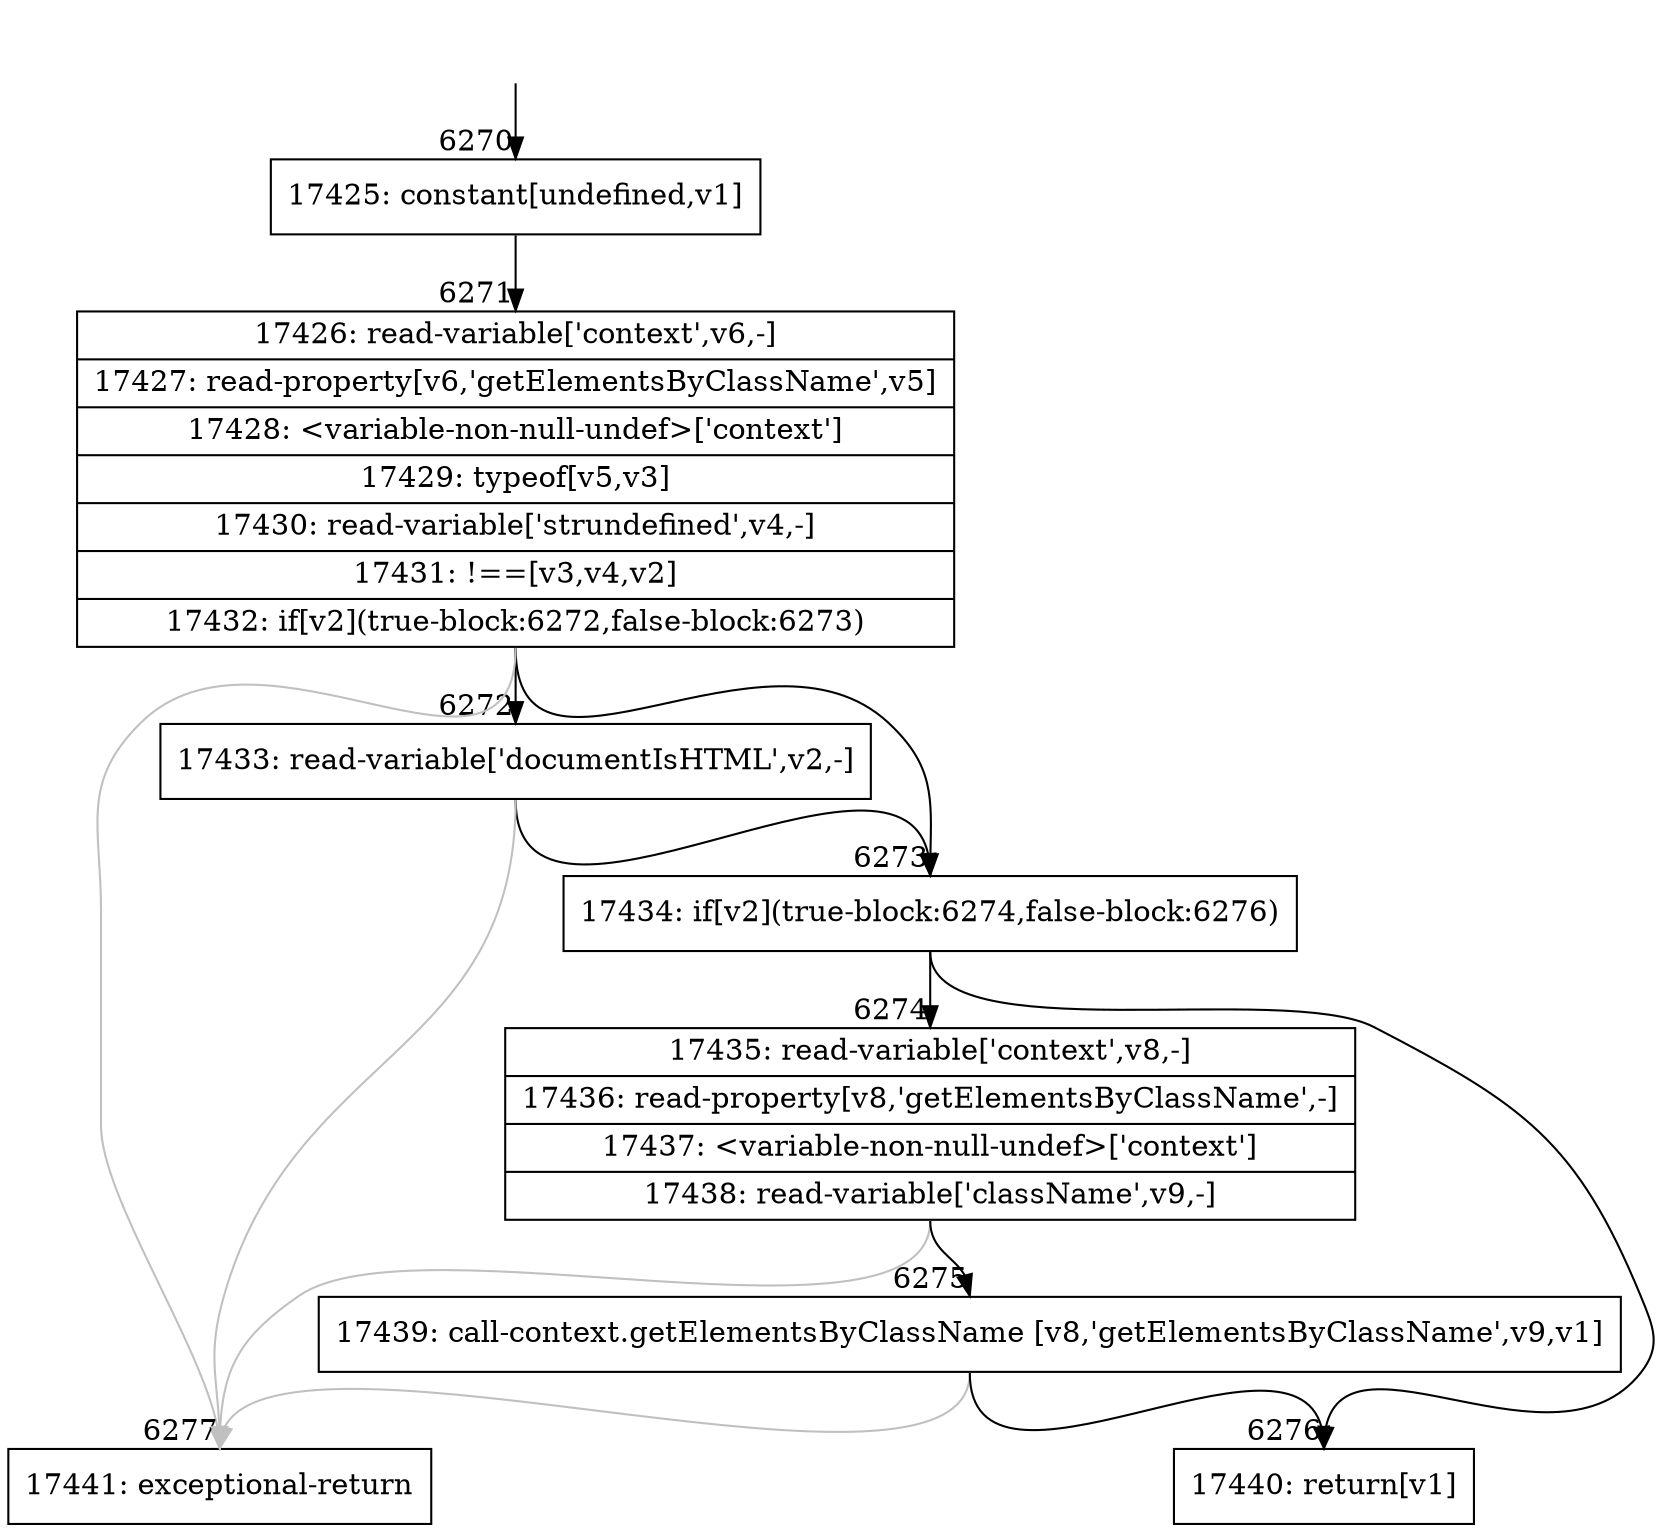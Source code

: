 digraph {
rankdir="TD"
BB_entry500[shape=none,label=""];
BB_entry500 -> BB6270 [tailport=s, headport=n, headlabel="    6270"]
BB6270 [shape=record label="{17425: constant[undefined,v1]}" ] 
BB6270 -> BB6271 [tailport=s, headport=n, headlabel="      6271"]
BB6271 [shape=record label="{17426: read-variable['context',v6,-]|17427: read-property[v6,'getElementsByClassName',v5]|17428: \<variable-non-null-undef\>['context']|17429: typeof[v5,v3]|17430: read-variable['strundefined',v4,-]|17431: !==[v3,v4,v2]|17432: if[v2](true-block:6272,false-block:6273)}" ] 
BB6271 -> BB6273 [tailport=s, headport=n, headlabel="      6273"]
BB6271 -> BB6272 [tailport=s, headport=n, headlabel="      6272"]
BB6271 -> BB6277 [tailport=s, headport=n, color=gray, headlabel="      6277"]
BB6272 [shape=record label="{17433: read-variable['documentIsHTML',v2,-]}" ] 
BB6272 -> BB6273 [tailport=s, headport=n]
BB6272 -> BB6277 [tailport=s, headport=n, color=gray]
BB6273 [shape=record label="{17434: if[v2](true-block:6274,false-block:6276)}" ] 
BB6273 -> BB6274 [tailport=s, headport=n, headlabel="      6274"]
BB6273 -> BB6276 [tailport=s, headport=n, headlabel="      6276"]
BB6274 [shape=record label="{17435: read-variable['context',v8,-]|17436: read-property[v8,'getElementsByClassName',-]|17437: \<variable-non-null-undef\>['context']|17438: read-variable['className',v9,-]}" ] 
BB6274 -> BB6275 [tailport=s, headport=n, headlabel="      6275"]
BB6274 -> BB6277 [tailport=s, headport=n, color=gray]
BB6275 [shape=record label="{17439: call-context.getElementsByClassName [v8,'getElementsByClassName',v9,v1]}" ] 
BB6275 -> BB6276 [tailport=s, headport=n]
BB6275 -> BB6277 [tailport=s, headport=n, color=gray]
BB6276 [shape=record label="{17440: return[v1]}" ] 
BB6277 [shape=record label="{17441: exceptional-return}" ] 
//#$~ 4990
}

